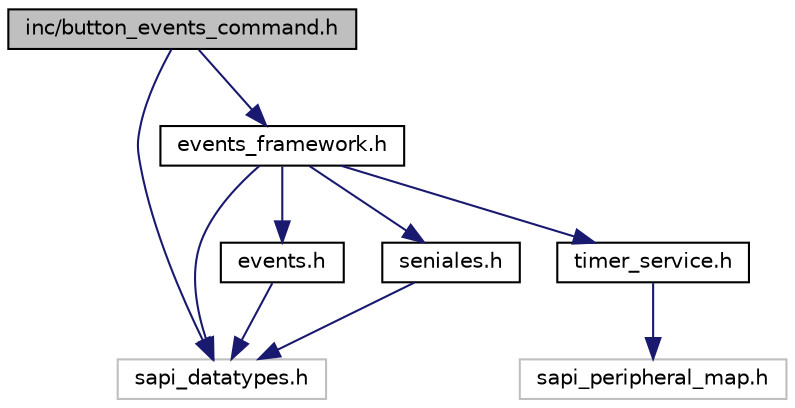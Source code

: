 digraph "inc/button_events_command.h"
{
  edge [fontname="Helvetica",fontsize="10",labelfontname="Helvetica",labelfontsize="10"];
  node [fontname="Helvetica",fontsize="10",shape=record];
  Node1 [label="inc/button_events_command.h",height=0.2,width=0.4,color="black", fillcolor="grey75", style="filled", fontcolor="black"];
  Node1 -> Node2 [color="midnightblue",fontsize="10",style="solid",fontname="Helvetica"];
  Node2 [label="sapi_datatypes.h",height=0.2,width=0.4,color="grey75", fillcolor="white", style="filled"];
  Node1 -> Node3 [color="midnightblue",fontsize="10",style="solid",fontname="Helvetica"];
  Node3 [label="events_framework.h",height=0.2,width=0.4,color="black", fillcolor="white", style="filled",URL="$events__framework_8h.html",tooltip="Manejo del framework de eventos. "];
  Node3 -> Node2 [color="midnightblue",fontsize="10",style="solid",fontname="Helvetica"];
  Node3 -> Node4 [color="midnightblue",fontsize="10",style="solid",fontname="Helvetica"];
  Node4 [label="events.h",height=0.2,width=0.4,color="black", fillcolor="white", style="filled",URL="$events_8h.html",tooltip="Manejo de eventos. "];
  Node4 -> Node2 [color="midnightblue",fontsize="10",style="solid",fontname="Helvetica"];
  Node3 -> Node5 [color="midnightblue",fontsize="10",style="solid",fontname="Helvetica"];
  Node5 [label="seniales.h",height=0.2,width=0.4,color="black", fillcolor="white", style="filled",URL="$seniales_8h.html",tooltip="Definicion de las señales de la practica 3 "];
  Node5 -> Node2 [color="midnightblue",fontsize="10",style="solid",fontname="Helvetica"];
  Node3 -> Node6 [color="midnightblue",fontsize="10",style="solid",fontname="Helvetica"];
  Node6 [label="timer_service.h",height=0.2,width=0.4,color="black", fillcolor="white", style="filled",URL="$timer__service_8h.html",tooltip="Manejo de timer de hardware del lpc4337 y timers de software. "];
  Node6 -> Node7 [color="midnightblue",fontsize="10",style="solid",fontname="Helvetica"];
  Node7 [label="sapi_peripheral_map.h",height=0.2,width=0.4,color="grey75", fillcolor="white", style="filled"];
}
